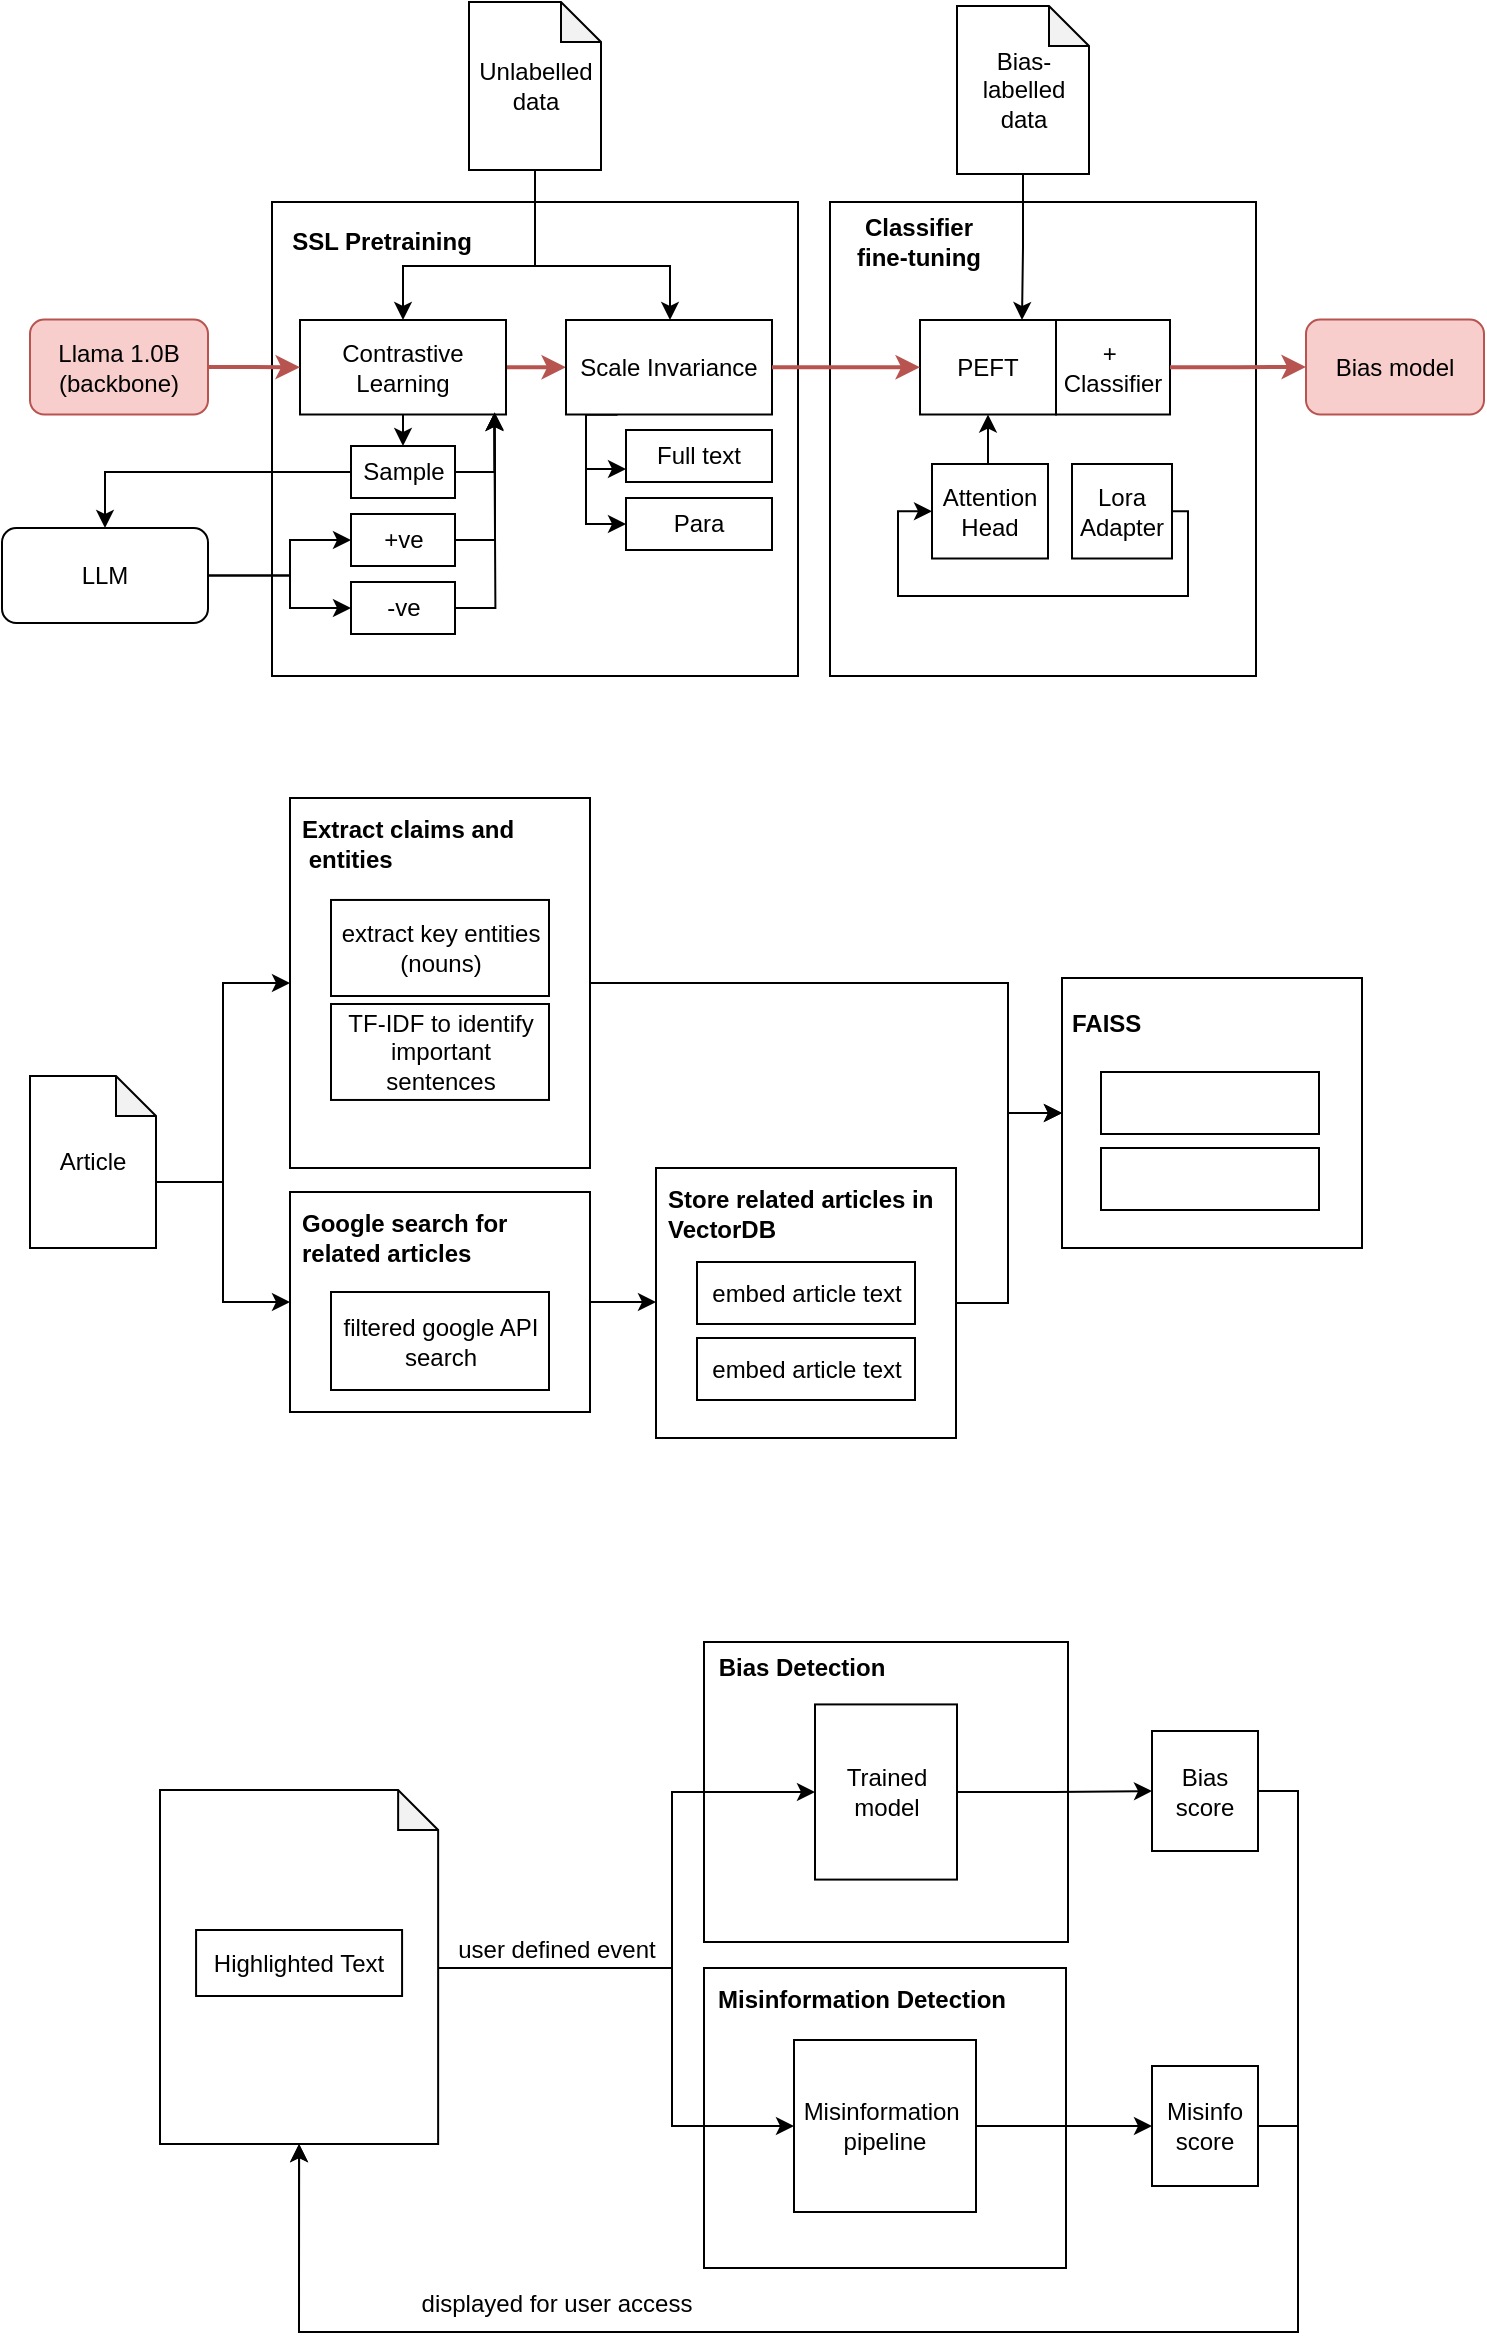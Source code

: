<mxfile version="26.0.16">
  <diagram name="Page-1" id="9Bia6ibFdOrg1GPMHm58">
    <mxGraphModel dx="1687" dy="908" grid="0" gridSize="10" guides="1" tooltips="1" connect="1" arrows="1" fold="1" page="0" pageScale="1" pageWidth="827" pageHeight="1169" math="0" shadow="0">
      <root>
        <mxCell id="0" />
        <mxCell id="1" parent="0" />
        <mxCell id="3uAdCKP51J_CVrvJTmnT-3" value="" style="group" parent="1" vertex="1" connectable="0">
          <mxGeometry x="176" y="165" width="263" height="237" as="geometry" />
        </mxCell>
        <mxCell id="3uAdCKP51J_CVrvJTmnT-1" value="" style="rounded=0;whiteSpace=wrap;html=1;" parent="3uAdCKP51J_CVrvJTmnT-3" vertex="1">
          <mxGeometry width="263" height="237" as="geometry" />
        </mxCell>
        <mxCell id="3uAdCKP51J_CVrvJTmnT-2" value="SSL Pretraining" style="text;html=1;align=center;verticalAlign=middle;whiteSpace=wrap;rounded=0;fontStyle=1" parent="3uAdCKP51J_CVrvJTmnT-3" vertex="1">
          <mxGeometry x="3.72" y="5" width="102.28" height="30" as="geometry" />
        </mxCell>
        <mxCell id="YknameOXMy4EFTPiAXg9-14" style="edgeStyle=orthogonalEdgeStyle;rounded=0;orthogonalLoop=1;jettySize=auto;html=1;exitX=1;exitY=0.5;exitDx=0;exitDy=0;entryX=0;entryY=0.5;entryDx=0;entryDy=0;fillColor=#f8cecc;strokeColor=#b85450;strokeWidth=2;" edge="1" parent="3uAdCKP51J_CVrvJTmnT-3" source="3uAdCKP51J_CVrvJTmnT-13" target="3uAdCKP51J_CVrvJTmnT-14">
          <mxGeometry relative="1" as="geometry" />
        </mxCell>
        <mxCell id="YknameOXMy4EFTPiAXg9-29" style="edgeStyle=orthogonalEdgeStyle;rounded=0;orthogonalLoop=1;jettySize=auto;html=1;exitX=0.5;exitY=1;exitDx=0;exitDy=0;entryX=0.5;entryY=0;entryDx=0;entryDy=0;" edge="1" parent="3uAdCKP51J_CVrvJTmnT-3" source="3uAdCKP51J_CVrvJTmnT-13" target="YknameOXMy4EFTPiAXg9-28">
          <mxGeometry relative="1" as="geometry" />
        </mxCell>
        <mxCell id="3uAdCKP51J_CVrvJTmnT-13" value="Contrastive Learning" style="rounded=0;whiteSpace=wrap;html=1;" parent="3uAdCKP51J_CVrvJTmnT-3" vertex="1">
          <mxGeometry x="14" y="59" width="103" height="47.25" as="geometry" />
        </mxCell>
        <mxCell id="YknameOXMy4EFTPiAXg9-8" style="edgeStyle=orthogonalEdgeStyle;rounded=0;orthogonalLoop=1;jettySize=auto;html=1;exitX=0.25;exitY=1;exitDx=0;exitDy=0;entryX=0;entryY=0.75;entryDx=0;entryDy=0;" edge="1" parent="3uAdCKP51J_CVrvJTmnT-3" source="3uAdCKP51J_CVrvJTmnT-14" target="YknameOXMy4EFTPiAXg9-3">
          <mxGeometry relative="1" as="geometry">
            <Array as="points">
              <mxPoint x="157" y="106" />
              <mxPoint x="157" y="134" />
            </Array>
          </mxGeometry>
        </mxCell>
        <mxCell id="YknameOXMy4EFTPiAXg9-11" style="edgeStyle=orthogonalEdgeStyle;rounded=0;orthogonalLoop=1;jettySize=auto;html=1;exitX=0.25;exitY=1;exitDx=0;exitDy=0;entryX=0;entryY=0.5;entryDx=0;entryDy=0;" edge="1" parent="3uAdCKP51J_CVrvJTmnT-3" source="3uAdCKP51J_CVrvJTmnT-14" target="YknameOXMy4EFTPiAXg9-6">
          <mxGeometry relative="1" as="geometry">
            <Array as="points">
              <mxPoint x="157" y="106" />
              <mxPoint x="157" y="161" />
            </Array>
          </mxGeometry>
        </mxCell>
        <mxCell id="3uAdCKP51J_CVrvJTmnT-14" value="Scale Invariance" style="rounded=0;whiteSpace=wrap;html=1;" parent="3uAdCKP51J_CVrvJTmnT-3" vertex="1">
          <mxGeometry x="147" y="59" width="103" height="47.25" as="geometry" />
        </mxCell>
        <mxCell id="YknameOXMy4EFTPiAXg9-3" value="Full text" style="rounded=0;whiteSpace=wrap;html=1;" vertex="1" parent="3uAdCKP51J_CVrvJTmnT-3">
          <mxGeometry x="177" y="114" width="73" height="26" as="geometry" />
        </mxCell>
        <mxCell id="YknameOXMy4EFTPiAXg9-6" value="Para" style="rounded=0;whiteSpace=wrap;html=1;" vertex="1" parent="3uAdCKP51J_CVrvJTmnT-3">
          <mxGeometry x="177" y="148" width="73" height="26" as="geometry" />
        </mxCell>
        <mxCell id="YknameOXMy4EFTPiAXg9-51" style="edgeStyle=orthogonalEdgeStyle;rounded=0;orthogonalLoop=1;jettySize=auto;html=1;exitX=1;exitY=0.5;exitDx=0;exitDy=0;" edge="1" parent="3uAdCKP51J_CVrvJTmnT-3" source="YknameOXMy4EFTPiAXg9-28">
          <mxGeometry relative="1" as="geometry">
            <mxPoint x="111.167" y="105.444" as="targetPoint" />
          </mxGeometry>
        </mxCell>
        <mxCell id="YknameOXMy4EFTPiAXg9-28" value="Sample" style="rounded=0;whiteSpace=wrap;html=1;" vertex="1" parent="3uAdCKP51J_CVrvJTmnT-3">
          <mxGeometry x="39.5" y="122" width="52" height="26" as="geometry" />
        </mxCell>
        <mxCell id="YknameOXMy4EFTPiAXg9-45" value="+ve" style="rounded=0;whiteSpace=wrap;html=1;" vertex="1" parent="3uAdCKP51J_CVrvJTmnT-3">
          <mxGeometry x="39.5" y="156" width="52" height="26" as="geometry" />
        </mxCell>
        <mxCell id="YknameOXMy4EFTPiAXg9-50" style="edgeStyle=orthogonalEdgeStyle;rounded=0;orthogonalLoop=1;jettySize=auto;html=1;exitX=1;exitY=0.5;exitDx=0;exitDy=0;" edge="1" parent="3uAdCKP51J_CVrvJTmnT-3" source="YknameOXMy4EFTPiAXg9-46">
          <mxGeometry relative="1" as="geometry">
            <mxPoint x="111.167" y="105.444" as="targetPoint" />
          </mxGeometry>
        </mxCell>
        <mxCell id="YknameOXMy4EFTPiAXg9-46" value="-ve" style="rounded=0;whiteSpace=wrap;html=1;" vertex="1" parent="3uAdCKP51J_CVrvJTmnT-3">
          <mxGeometry x="39.5" y="190" width="52" height="26" as="geometry" />
        </mxCell>
        <mxCell id="YknameOXMy4EFTPiAXg9-49" style="edgeStyle=orthogonalEdgeStyle;rounded=0;orthogonalLoop=1;jettySize=auto;html=1;exitX=1;exitY=0.5;exitDx=0;exitDy=0;entryX=0.945;entryY=0.975;entryDx=0;entryDy=0;entryPerimeter=0;" edge="1" parent="3uAdCKP51J_CVrvJTmnT-3" source="YknameOXMy4EFTPiAXg9-45" target="3uAdCKP51J_CVrvJTmnT-13">
          <mxGeometry relative="1" as="geometry" />
        </mxCell>
        <mxCell id="3uAdCKP51J_CVrvJTmnT-6" value="" style="group" parent="1" vertex="1" connectable="0">
          <mxGeometry x="455" y="165" width="263" height="237" as="geometry" />
        </mxCell>
        <mxCell id="3uAdCKP51J_CVrvJTmnT-7" value="" style="rounded=0;whiteSpace=wrap;html=1;" parent="3uAdCKP51J_CVrvJTmnT-6" vertex="1">
          <mxGeometry width="213" height="237" as="geometry" />
        </mxCell>
        <mxCell id="3uAdCKP51J_CVrvJTmnT-8" value="&lt;b&gt;Classifier fine-tuning&lt;/b&gt;" style="text;html=1;align=center;verticalAlign=middle;whiteSpace=wrap;rounded=0;" parent="3uAdCKP51J_CVrvJTmnT-6" vertex="1">
          <mxGeometry x="3.72" y="5" width="81.28" height="30" as="geometry" />
        </mxCell>
        <mxCell id="YknameOXMy4EFTPiAXg9-55" value="PEFT" style="rounded=0;whiteSpace=wrap;html=1;" vertex="1" parent="3uAdCKP51J_CVrvJTmnT-6">
          <mxGeometry x="45" y="59" width="68" height="47.25" as="geometry" />
        </mxCell>
        <mxCell id="YknameOXMy4EFTPiAXg9-58" value="+&amp;nbsp;&lt;div&gt;Classifier&lt;/div&gt;" style="rounded=0;whiteSpace=wrap;html=1;" vertex="1" parent="3uAdCKP51J_CVrvJTmnT-6">
          <mxGeometry x="113" y="59" width="57" height="47.25" as="geometry" />
        </mxCell>
        <mxCell id="YknameOXMy4EFTPiAXg9-65" value="" style="group" vertex="1" connectable="0" parent="3uAdCKP51J_CVrvJTmnT-6">
          <mxGeometry x="82" y="131" width="108" height="47.25" as="geometry" />
        </mxCell>
        <mxCell id="YknameOXMy4EFTPiAXg9-60" value="Lora Adapter" style="rounded=0;whiteSpace=wrap;html=1;" vertex="1" parent="YknameOXMy4EFTPiAXg9-65">
          <mxGeometry x="39" width="50" height="47.25" as="geometry" />
        </mxCell>
        <mxCell id="YknameOXMy4EFTPiAXg9-61" value="Attention Head" style="rounded=0;whiteSpace=wrap;html=1;" vertex="1" parent="YknameOXMy4EFTPiAXg9-65">
          <mxGeometry x="-31" width="58" height="47.25" as="geometry" />
        </mxCell>
        <mxCell id="YknameOXMy4EFTPiAXg9-63" style="edgeStyle=orthogonalEdgeStyle;rounded=0;orthogonalLoop=1;jettySize=auto;html=1;exitX=1;exitY=0.5;exitDx=0;exitDy=0;entryX=0;entryY=0.5;entryDx=0;entryDy=0;" edge="1" parent="YknameOXMy4EFTPiAXg9-65" source="YknameOXMy4EFTPiAXg9-60" target="YknameOXMy4EFTPiAXg9-61">
          <mxGeometry relative="1" as="geometry">
            <Array as="points">
              <mxPoint x="97" y="24" />
              <mxPoint x="97" y="66" />
              <mxPoint x="-48" y="66" />
              <mxPoint x="-48" y="24" />
            </Array>
          </mxGeometry>
        </mxCell>
        <mxCell id="Vy3Y-UkOtOBgE4EE4kc7-1" value="" style="edgeStyle=orthogonalEdgeStyle;rounded=0;orthogonalLoop=1;jettySize=auto;html=1;exitX=0.5;exitY=0;exitDx=0;exitDy=0;entryX=0.5;entryY=1;entryDx=0;entryDy=0;" edge="1" parent="3uAdCKP51J_CVrvJTmnT-6" source="YknameOXMy4EFTPiAXg9-61" target="YknameOXMy4EFTPiAXg9-55">
          <mxGeometry relative="1" as="geometry">
            <Array as="points" />
          </mxGeometry>
        </mxCell>
        <mxCell id="YknameOXMy4EFTPiAXg9-1" style="edgeStyle=orthogonalEdgeStyle;rounded=0;orthogonalLoop=1;jettySize=auto;html=1;exitX=0.5;exitY=1;exitDx=0;exitDy=0;exitPerimeter=0;entryX=0.5;entryY=0;entryDx=0;entryDy=0;" edge="1" parent="1" source="3uAdCKP51J_CVrvJTmnT-9" target="3uAdCKP51J_CVrvJTmnT-13">
          <mxGeometry relative="1" as="geometry">
            <Array as="points">
              <mxPoint x="307" y="197" />
              <mxPoint x="241" y="197" />
            </Array>
          </mxGeometry>
        </mxCell>
        <mxCell id="YknameOXMy4EFTPiAXg9-2" style="edgeStyle=orthogonalEdgeStyle;rounded=0;orthogonalLoop=1;jettySize=auto;html=1;exitX=0.5;exitY=1;exitDx=0;exitDy=0;exitPerimeter=0;" edge="1" parent="1" source="3uAdCKP51J_CVrvJTmnT-9" target="3uAdCKP51J_CVrvJTmnT-14">
          <mxGeometry relative="1" as="geometry">
            <Array as="points">
              <mxPoint x="307" y="197" />
              <mxPoint x="375" y="197" />
            </Array>
          </mxGeometry>
        </mxCell>
        <mxCell id="3uAdCKP51J_CVrvJTmnT-9" value="Unlabelled data" style="shape=note;whiteSpace=wrap;html=1;backgroundOutline=1;darkOpacity=0.05;size=20;" parent="1" vertex="1">
          <mxGeometry x="274.5" y="65" width="66" height="84" as="geometry" />
        </mxCell>
        <mxCell id="YknameOXMy4EFTPiAXg9-56" style="edgeStyle=orthogonalEdgeStyle;rounded=0;orthogonalLoop=1;jettySize=auto;html=1;exitX=0.5;exitY=1;exitDx=0;exitDy=0;exitPerimeter=0;entryX=0.75;entryY=0;entryDx=0;entryDy=0;" edge="1" parent="1" source="3uAdCKP51J_CVrvJTmnT-10" target="YknameOXMy4EFTPiAXg9-55">
          <mxGeometry relative="1" as="geometry" />
        </mxCell>
        <mxCell id="3uAdCKP51J_CVrvJTmnT-10" value="Bias-labelled data" style="shape=note;whiteSpace=wrap;html=1;backgroundOutline=1;darkOpacity=0.05;size=20;" parent="1" vertex="1">
          <mxGeometry x="518.5" y="67" width="66" height="84" as="geometry" />
        </mxCell>
        <mxCell id="YknameOXMy4EFTPiAXg9-47" style="edgeStyle=orthogonalEdgeStyle;rounded=0;orthogonalLoop=1;jettySize=auto;html=1;exitX=1;exitY=0.5;exitDx=0;exitDy=0;entryX=0;entryY=0.5;entryDx=0;entryDy=0;" edge="1" parent="1" source="3uAdCKP51J_CVrvJTmnT-12" target="YknameOXMy4EFTPiAXg9-45">
          <mxGeometry relative="1" as="geometry">
            <Array as="points">
              <mxPoint x="185" y="352" />
              <mxPoint x="185" y="334" />
            </Array>
          </mxGeometry>
        </mxCell>
        <mxCell id="YknameOXMy4EFTPiAXg9-48" style="edgeStyle=orthogonalEdgeStyle;rounded=0;orthogonalLoop=1;jettySize=auto;html=1;exitX=1;exitY=0.5;exitDx=0;exitDy=0;entryX=0;entryY=0.5;entryDx=0;entryDy=0;" edge="1" parent="1" source="3uAdCKP51J_CVrvJTmnT-12" target="YknameOXMy4EFTPiAXg9-46">
          <mxGeometry relative="1" as="geometry">
            <Array as="points">
              <mxPoint x="185" y="352" />
              <mxPoint x="185" y="368" />
            </Array>
          </mxGeometry>
        </mxCell>
        <mxCell id="3uAdCKP51J_CVrvJTmnT-12" value="LLM" style="rounded=1;whiteSpace=wrap;html=1;" parent="1" vertex="1">
          <mxGeometry x="41" y="328" width="103" height="47.5" as="geometry" />
        </mxCell>
        <mxCell id="YknameOXMy4EFTPiAXg9-13" style="edgeStyle=orthogonalEdgeStyle;rounded=0;orthogonalLoop=1;jettySize=auto;html=1;exitX=1;exitY=0.5;exitDx=0;exitDy=0;entryX=0;entryY=0.5;entryDx=0;entryDy=0;fillColor=#f8cecc;strokeColor=#b85450;strokeWidth=2;" edge="1" parent="1" source="YknameOXMy4EFTPiAXg9-12" target="3uAdCKP51J_CVrvJTmnT-13">
          <mxGeometry relative="1" as="geometry" />
        </mxCell>
        <mxCell id="YknameOXMy4EFTPiAXg9-12" value="Llama 1.0B (backbone)" style="rounded=1;whiteSpace=wrap;html=1;fillColor=#f8cecc;strokeColor=#b85450;" vertex="1" parent="1">
          <mxGeometry x="55" y="223.75" width="89" height="47.5" as="geometry" />
        </mxCell>
        <mxCell id="YknameOXMy4EFTPiAXg9-30" style="edgeStyle=orthogonalEdgeStyle;rounded=0;orthogonalLoop=1;jettySize=auto;html=1;exitX=0;exitY=0.5;exitDx=0;exitDy=0;entryX=0.5;entryY=0;entryDx=0;entryDy=0;" edge="1" parent="1" source="YknameOXMy4EFTPiAXg9-28" target="3uAdCKP51J_CVrvJTmnT-12">
          <mxGeometry relative="1" as="geometry">
            <Array as="points">
              <mxPoint x="93" y="300" />
            </Array>
          </mxGeometry>
        </mxCell>
        <mxCell id="YknameOXMy4EFTPiAXg9-52" value="" style="group" vertex="1" connectable="0" parent="1">
          <mxGeometry x="392" y="885" width="263" height="150" as="geometry" />
        </mxCell>
        <mxCell id="YknameOXMy4EFTPiAXg9-53" value="" style="rounded=0;whiteSpace=wrap;html=1;" vertex="1" parent="YknameOXMy4EFTPiAXg9-52">
          <mxGeometry width="182" height="150.0" as="geometry" />
        </mxCell>
        <mxCell id="YknameOXMy4EFTPiAXg9-54" value="&lt;b&gt;Bias Detection&lt;/b&gt;" style="text;html=1;align=center;verticalAlign=middle;whiteSpace=wrap;rounded=0;" vertex="1" parent="YknameOXMy4EFTPiAXg9-52">
          <mxGeometry x="3.72" y="3.165" width="90.28" height="18.987" as="geometry" />
        </mxCell>
        <mxCell id="YknameOXMy4EFTPiAXg9-74" value="Trained model" style="rounded=0;whiteSpace=wrap;html=1;" vertex="1" parent="YknameOXMy4EFTPiAXg9-52">
          <mxGeometry x="55.5" y="31.208" width="71" height="87.584" as="geometry" />
        </mxCell>
        <mxCell id="YknameOXMy4EFTPiAXg9-57" style="edgeStyle=orthogonalEdgeStyle;rounded=0;orthogonalLoop=1;jettySize=auto;html=1;exitX=1;exitY=0.5;exitDx=0;exitDy=0;entryX=0;entryY=0.5;entryDx=0;entryDy=0;fillColor=#f8cecc;strokeColor=#b85450;strokeWidth=2;" edge="1" parent="1" source="3uAdCKP51J_CVrvJTmnT-14" target="YknameOXMy4EFTPiAXg9-55">
          <mxGeometry relative="1" as="geometry">
            <Array as="points">
              <mxPoint x="449" y="248" />
              <mxPoint x="449" y="248" />
            </Array>
          </mxGeometry>
        </mxCell>
        <mxCell id="YknameOXMy4EFTPiAXg9-66" value="" style="group" vertex="1" connectable="0" parent="1">
          <mxGeometry x="392" y="1048" width="181" height="150" as="geometry" />
        </mxCell>
        <mxCell id="YknameOXMy4EFTPiAXg9-67" value="" style="rounded=0;whiteSpace=wrap;html=1;" vertex="1" parent="YknameOXMy4EFTPiAXg9-66">
          <mxGeometry width="181" height="150" as="geometry" />
        </mxCell>
        <mxCell id="YknameOXMy4EFTPiAXg9-68" value="&lt;b&gt;Misinformation Detection&lt;/b&gt;" style="text;html=1;align=center;verticalAlign=middle;whiteSpace=wrap;rounded=0;" vertex="1" parent="YknameOXMy4EFTPiAXg9-66">
          <mxGeometry x="2.56" y="2.23" width="152.44" height="27.77" as="geometry" />
        </mxCell>
        <mxCell id="YknameOXMy4EFTPiAXg9-79" value="Misinformation&amp;nbsp;&lt;div&gt;pipeline&lt;/div&gt;" style="rounded=0;whiteSpace=wrap;html=1;" vertex="1" parent="YknameOXMy4EFTPiAXg9-66">
          <mxGeometry x="45" y="36" width="91" height="86" as="geometry" />
        </mxCell>
        <mxCell id="YknameOXMy4EFTPiAXg9-71" style="edgeStyle=orthogonalEdgeStyle;rounded=0;orthogonalLoop=1;jettySize=auto;html=1;exitX=1;exitY=0.5;exitDx=0;exitDy=0;entryX=0;entryY=0.5;entryDx=0;entryDy=0;" edge="1" parent="1" source="YknameOXMy4EFTPiAXg9-70" target="YknameOXMy4EFTPiAXg9-74">
          <mxGeometry relative="1" as="geometry">
            <Array as="points">
              <mxPoint x="241" y="1048" />
              <mxPoint x="376" y="1048" />
              <mxPoint x="376" y="960" />
            </Array>
          </mxGeometry>
        </mxCell>
        <mxCell id="YknameOXMy4EFTPiAXg9-72" style="edgeStyle=orthogonalEdgeStyle;rounded=0;orthogonalLoop=1;jettySize=auto;html=1;exitX=1;exitY=0.5;exitDx=0;exitDy=0;entryX=0;entryY=0.5;entryDx=0;entryDy=0;" edge="1" parent="1" source="YknameOXMy4EFTPiAXg9-70" target="YknameOXMy4EFTPiAXg9-79">
          <mxGeometry relative="1" as="geometry">
            <Array as="points">
              <mxPoint x="241" y="1048" />
              <mxPoint x="376" y="1048" />
              <mxPoint x="376" y="1127" />
            </Array>
          </mxGeometry>
        </mxCell>
        <mxCell id="YknameOXMy4EFTPiAXg9-73" value="" style="group" vertex="1" connectable="0" parent="1">
          <mxGeometry x="120" y="959" width="139.07" height="177" as="geometry" />
        </mxCell>
        <mxCell id="YknameOXMy4EFTPiAXg9-69" value="" style="shape=note;whiteSpace=wrap;html=1;backgroundOutline=1;darkOpacity=0.05;size=20;align=center;" vertex="1" parent="YknameOXMy4EFTPiAXg9-73">
          <mxGeometry width="139.07" height="177" as="geometry" />
        </mxCell>
        <mxCell id="YknameOXMy4EFTPiAXg9-70" value="Highlighted Text" style="rounded=0;whiteSpace=wrap;html=1;" vertex="1" parent="YknameOXMy4EFTPiAXg9-73">
          <mxGeometry x="18.04" y="70" width="103" height="33" as="geometry" />
        </mxCell>
        <mxCell id="YknameOXMy4EFTPiAXg9-77" value="Bias score" style="rounded=0;whiteSpace=wrap;html=1;" vertex="1" parent="1">
          <mxGeometry x="616" y="929.5" width="53" height="60" as="geometry" />
        </mxCell>
        <mxCell id="YknameOXMy4EFTPiAXg9-75" style="edgeStyle=orthogonalEdgeStyle;rounded=0;orthogonalLoop=1;jettySize=auto;html=1;exitX=1;exitY=0.5;exitDx=0;exitDy=0;entryX=0;entryY=0.5;entryDx=0;entryDy=0;" edge="1" parent="1" source="YknameOXMy4EFTPiAXg9-74" target="YknameOXMy4EFTPiAXg9-77">
          <mxGeometry relative="1" as="geometry">
            <mxPoint x="612.571" y="959.286" as="targetPoint" />
          </mxGeometry>
        </mxCell>
        <mxCell id="YknameOXMy4EFTPiAXg9-78" value="Misinfo score" style="rounded=0;whiteSpace=wrap;html=1;" vertex="1" parent="1">
          <mxGeometry x="616" y="1097" width="53" height="60" as="geometry" />
        </mxCell>
        <mxCell id="YknameOXMy4EFTPiAXg9-80" value="Bias model" style="rounded=1;whiteSpace=wrap;html=1;fillColor=#f8cecc;strokeColor=#b85450;" vertex="1" parent="1">
          <mxGeometry x="693" y="223.75" width="89" height="47.5" as="geometry" />
        </mxCell>
        <mxCell id="YknameOXMy4EFTPiAXg9-81" style="edgeStyle=orthogonalEdgeStyle;rounded=0;orthogonalLoop=1;jettySize=auto;html=1;exitX=1;exitY=0.5;exitDx=0;exitDy=0;entryX=0;entryY=0.5;entryDx=0;entryDy=0;strokeWidth=2;fillColor=#f8cecc;strokeColor=#b85450;" edge="1" parent="1" source="YknameOXMy4EFTPiAXg9-58" target="YknameOXMy4EFTPiAXg9-80">
          <mxGeometry relative="1" as="geometry" />
        </mxCell>
        <mxCell id="YknameOXMy4EFTPiAXg9-82" style="edgeStyle=orthogonalEdgeStyle;rounded=0;orthogonalLoop=1;jettySize=auto;html=1;exitX=1;exitY=0.5;exitDx=0;exitDy=0;entryX=0;entryY=0.5;entryDx=0;entryDy=0;" edge="1" parent="1" source="YknameOXMy4EFTPiAXg9-79" target="YknameOXMy4EFTPiAXg9-78">
          <mxGeometry relative="1" as="geometry" />
        </mxCell>
        <mxCell id="YknameOXMy4EFTPiAXg9-83" value="user defined event" style="text;html=1;align=center;verticalAlign=middle;resizable=0;points=[];autosize=1;strokeColor=none;fillColor=none;" vertex="1" parent="1">
          <mxGeometry x="259.07" y="1026" width="117" height="26" as="geometry" />
        </mxCell>
        <mxCell id="YknameOXMy4EFTPiAXg9-84" style="edgeStyle=orthogonalEdgeStyle;rounded=0;orthogonalLoop=1;jettySize=auto;html=1;exitX=1;exitY=0.5;exitDx=0;exitDy=0;entryX=0.5;entryY=1;entryDx=0;entryDy=0;entryPerimeter=0;" edge="1" parent="1" source="YknameOXMy4EFTPiAXg9-77" target="YknameOXMy4EFTPiAXg9-69">
          <mxGeometry relative="1" as="geometry">
            <Array as="points">
              <mxPoint x="689" y="960" />
              <mxPoint x="689" y="1230" />
              <mxPoint x="190" y="1230" />
            </Array>
          </mxGeometry>
        </mxCell>
        <mxCell id="YknameOXMy4EFTPiAXg9-85" style="edgeStyle=orthogonalEdgeStyle;rounded=0;orthogonalLoop=1;jettySize=auto;html=1;exitX=1;exitY=0.5;exitDx=0;exitDy=0;entryX=0.5;entryY=1;entryDx=0;entryDy=0;entryPerimeter=0;" edge="1" parent="1" source="YknameOXMy4EFTPiAXg9-78" target="YknameOXMy4EFTPiAXg9-69">
          <mxGeometry relative="1" as="geometry">
            <Array as="points">
              <mxPoint x="689" y="1127" />
              <mxPoint x="689" y="1230" />
              <mxPoint x="190" y="1230" />
            </Array>
          </mxGeometry>
        </mxCell>
        <mxCell id="YknameOXMy4EFTPiAXg9-86" value="displayed for user access" style="text;html=1;align=center;verticalAlign=middle;resizable=0;points=[];autosize=1;strokeColor=none;fillColor=none;" vertex="1" parent="1">
          <mxGeometry x="241.07" y="1203" width="153" height="26" as="geometry" />
        </mxCell>
        <mxCell id="YknameOXMy4EFTPiAXg9-110" value="" style="group" vertex="1" connectable="0" parent="1">
          <mxGeometry x="185" y="463" width="150" height="185" as="geometry" />
        </mxCell>
        <mxCell id="YknameOXMy4EFTPiAXg9-106" value="" style="rounded=0;whiteSpace=wrap;html=1;" vertex="1" parent="YknameOXMy4EFTPiAXg9-110">
          <mxGeometry width="150" height="185" as="geometry" />
        </mxCell>
        <mxCell id="YknameOXMy4EFTPiAXg9-109" value="&lt;span style=&quot;text-wrap-mode: nowrap;&quot;&gt;&lt;b&gt;Extract claims and&lt;/b&gt;&lt;/span&gt;&lt;div&gt;&lt;span style=&quot;text-wrap-mode: nowrap;&quot;&gt;&lt;b&gt;&amp;nbsp;entities&lt;/b&gt;&lt;/span&gt;&lt;/div&gt;" style="text;html=1;align=left;verticalAlign=middle;whiteSpace=wrap;rounded=0;fontStyle=0" vertex="1" parent="YknameOXMy4EFTPiAXg9-110">
          <mxGeometry x="3.99" y="2.47" width="142.01" height="41.53" as="geometry" />
        </mxCell>
        <mxCell id="YknameOXMy4EFTPiAXg9-131" value="extract key entities&lt;br&gt;(nouns)" style="rounded=0;whiteSpace=wrap;html=1;" vertex="1" parent="YknameOXMy4EFTPiAXg9-110">
          <mxGeometry x="20.5" y="50.98" width="109" height="48.02" as="geometry" />
        </mxCell>
        <mxCell id="YknameOXMy4EFTPiAXg9-132" value="TF-IDF to identify important sentences" style="rounded=0;whiteSpace=wrap;html=1;" vertex="1" parent="YknameOXMy4EFTPiAXg9-110">
          <mxGeometry x="20.5" y="103" width="109" height="47.98" as="geometry" />
        </mxCell>
        <mxCell id="YknameOXMy4EFTPiAXg9-111" value="" style="group" vertex="1" connectable="0" parent="1">
          <mxGeometry x="185" y="637" width="150" height="225" as="geometry" />
        </mxCell>
        <mxCell id="YknameOXMy4EFTPiAXg9-112" value="" style="rounded=0;whiteSpace=wrap;html=1;" vertex="1" parent="YknameOXMy4EFTPiAXg9-111">
          <mxGeometry y="23" width="150" height="110" as="geometry" />
        </mxCell>
        <mxCell id="YknameOXMy4EFTPiAXg9-113" value="&lt;span style=&quot;text-wrap-mode: nowrap;&quot;&gt;&lt;b&gt;Google search for&amp;nbsp;&lt;/b&gt;&lt;/span&gt;&lt;div&gt;&lt;span style=&quot;text-wrap-mode: nowrap;&quot;&gt;&lt;b&gt;related articles&amp;nbsp;&lt;/b&gt;&lt;/span&gt;&lt;/div&gt;" style="text;html=1;align=left;verticalAlign=middle;whiteSpace=wrap;rounded=0;fontStyle=0" vertex="1" parent="YknameOXMy4EFTPiAXg9-111">
          <mxGeometry x="3.993" y="26" width="142.014" height="40" as="geometry" />
        </mxCell>
        <mxCell id="YknameOXMy4EFTPiAXg9-133" value="filtered google API search" style="rounded=0;whiteSpace=wrap;html=1;" vertex="1" parent="YknameOXMy4EFTPiAXg9-111">
          <mxGeometry x="20.5" y="73" width="109" height="49" as="geometry" />
        </mxCell>
        <mxCell id="YknameOXMy4EFTPiAXg9-114" value="" style="group" vertex="1" connectable="0" parent="1">
          <mxGeometry x="55" y="602" width="63" height="86" as="geometry" />
        </mxCell>
        <mxCell id="YknameOXMy4EFTPiAXg9-115" value="Article" style="shape=note;whiteSpace=wrap;html=1;backgroundOutline=1;darkOpacity=0.05;size=20;align=center;" vertex="1" parent="YknameOXMy4EFTPiAXg9-114">
          <mxGeometry width="63" height="86" as="geometry" />
        </mxCell>
        <mxCell id="YknameOXMy4EFTPiAXg9-117" style="edgeStyle=orthogonalEdgeStyle;rounded=0;orthogonalLoop=1;jettySize=auto;html=1;exitX=0;exitY=0;exitDx=63;exitDy=53;exitPerimeter=0;entryX=0;entryY=0.5;entryDx=0;entryDy=0;" edge="1" parent="1" source="YknameOXMy4EFTPiAXg9-115" target="YknameOXMy4EFTPiAXg9-106">
          <mxGeometry relative="1" as="geometry" />
        </mxCell>
        <mxCell id="YknameOXMy4EFTPiAXg9-118" style="edgeStyle=orthogonalEdgeStyle;rounded=0;orthogonalLoop=1;jettySize=auto;html=1;exitX=0;exitY=0;exitDx=63;exitDy=53;entryX=0;entryY=0.5;entryDx=0;entryDy=0;exitPerimeter=0;" edge="1" parent="1" source="YknameOXMy4EFTPiAXg9-115" target="YknameOXMy4EFTPiAXg9-112">
          <mxGeometry relative="1" as="geometry" />
        </mxCell>
        <mxCell id="YknameOXMy4EFTPiAXg9-119" value="" style="group" vertex="1" connectable="0" parent="1">
          <mxGeometry x="413" y="625" width="150" height="225" as="geometry" />
        </mxCell>
        <mxCell id="YknameOXMy4EFTPiAXg9-120" value="" style="rounded=0;whiteSpace=wrap;html=1;" vertex="1" parent="YknameOXMy4EFTPiAXg9-119">
          <mxGeometry x="-45" y="23" width="150" height="135" as="geometry" />
        </mxCell>
        <mxCell id="YknameOXMy4EFTPiAXg9-121" value="&lt;span style=&quot;text-wrap-mode: nowrap;&quot;&gt;&lt;b&gt;Store related articles in&amp;nbsp;&lt;/b&gt;&lt;/span&gt;&lt;div&gt;&lt;span style=&quot;text-wrap-mode: nowrap;&quot;&gt;&lt;b&gt;VectorDB&lt;/b&gt;&lt;/span&gt;&lt;/div&gt;" style="text;html=1;align=left;verticalAlign=middle;whiteSpace=wrap;rounded=0;fontStyle=0" vertex="1" parent="YknameOXMy4EFTPiAXg9-119">
          <mxGeometry x="-41.007" y="26" width="142.014" height="40" as="geometry" />
        </mxCell>
        <mxCell id="YknameOXMy4EFTPiAXg9-135" value="embed article text" style="rounded=0;whiteSpace=wrap;html=1;" vertex="1" parent="YknameOXMy4EFTPiAXg9-119">
          <mxGeometry x="-24.5" y="70" width="109" height="31" as="geometry" />
        </mxCell>
        <mxCell id="YknameOXMy4EFTPiAXg9-140" value="embed article text" style="rounded=0;whiteSpace=wrap;html=1;" vertex="1" parent="YknameOXMy4EFTPiAXg9-119">
          <mxGeometry x="-24.5" y="108" width="109" height="31" as="geometry" />
        </mxCell>
        <mxCell id="YknameOXMy4EFTPiAXg9-122" style="edgeStyle=orthogonalEdgeStyle;rounded=0;orthogonalLoop=1;jettySize=auto;html=1;exitX=1;exitY=0.5;exitDx=0;exitDy=0;entryX=0;entryY=0.5;entryDx=0;entryDy=0;" edge="1" parent="1" source="YknameOXMy4EFTPiAXg9-112" target="YknameOXMy4EFTPiAXg9-120">
          <mxGeometry relative="1" as="geometry" />
        </mxCell>
        <mxCell id="YknameOXMy4EFTPiAXg9-129" style="edgeStyle=orthogonalEdgeStyle;rounded=0;orthogonalLoop=1;jettySize=auto;html=1;exitX=1;exitY=0.5;exitDx=0;exitDy=0;entryX=0;entryY=0.5;entryDx=0;entryDy=0;" edge="1" parent="1" source="YknameOXMy4EFTPiAXg9-120" target="YknameOXMy4EFTPiAXg9-142">
          <mxGeometry relative="1" as="geometry">
            <mxPoint x="578" y="716" as="targetPoint" />
            <Array as="points">
              <mxPoint x="544" y="716" />
              <mxPoint x="544" y="621" />
            </Array>
          </mxGeometry>
        </mxCell>
        <mxCell id="YknameOXMy4EFTPiAXg9-141" value="" style="group" vertex="1" connectable="0" parent="1">
          <mxGeometry x="571" y="553" width="150" height="225" as="geometry" />
        </mxCell>
        <mxCell id="YknameOXMy4EFTPiAXg9-142" value="" style="rounded=0;whiteSpace=wrap;html=1;" vertex="1" parent="YknameOXMy4EFTPiAXg9-141">
          <mxGeometry width="150" height="135" as="geometry" />
        </mxCell>
        <mxCell id="YknameOXMy4EFTPiAXg9-143" value="&lt;span style=&quot;text-wrap-mode: nowrap;&quot;&gt;&lt;b&gt;FAISS&amp;nbsp;&lt;/b&gt;&lt;/span&gt;" style="text;html=1;align=left;verticalAlign=middle;whiteSpace=wrap;rounded=0;fontStyle=0" vertex="1" parent="YknameOXMy4EFTPiAXg9-141">
          <mxGeometry x="2.993" y="3" width="142.014" height="40" as="geometry" />
        </mxCell>
        <mxCell id="YknameOXMy4EFTPiAXg9-144" value="" style="rounded=0;whiteSpace=wrap;html=1;" vertex="1" parent="YknameOXMy4EFTPiAXg9-141">
          <mxGeometry x="19.5" y="47" width="109" height="31" as="geometry" />
        </mxCell>
        <mxCell id="YknameOXMy4EFTPiAXg9-145" value="" style="rounded=0;whiteSpace=wrap;html=1;" vertex="1" parent="YknameOXMy4EFTPiAXg9-141">
          <mxGeometry x="19.5" y="85" width="109" height="31" as="geometry" />
        </mxCell>
        <mxCell id="YknameOXMy4EFTPiAXg9-146" style="edgeStyle=orthogonalEdgeStyle;rounded=0;orthogonalLoop=1;jettySize=auto;html=1;exitX=1;exitY=0.5;exitDx=0;exitDy=0;entryX=0;entryY=0.5;entryDx=0;entryDy=0;" edge="1" parent="1" source="YknameOXMy4EFTPiAXg9-106" target="YknameOXMy4EFTPiAXg9-142">
          <mxGeometry relative="1" as="geometry">
            <Array as="points">
              <mxPoint x="544" y="556" />
              <mxPoint x="544" y="621" />
            </Array>
          </mxGeometry>
        </mxCell>
      </root>
    </mxGraphModel>
  </diagram>
</mxfile>
